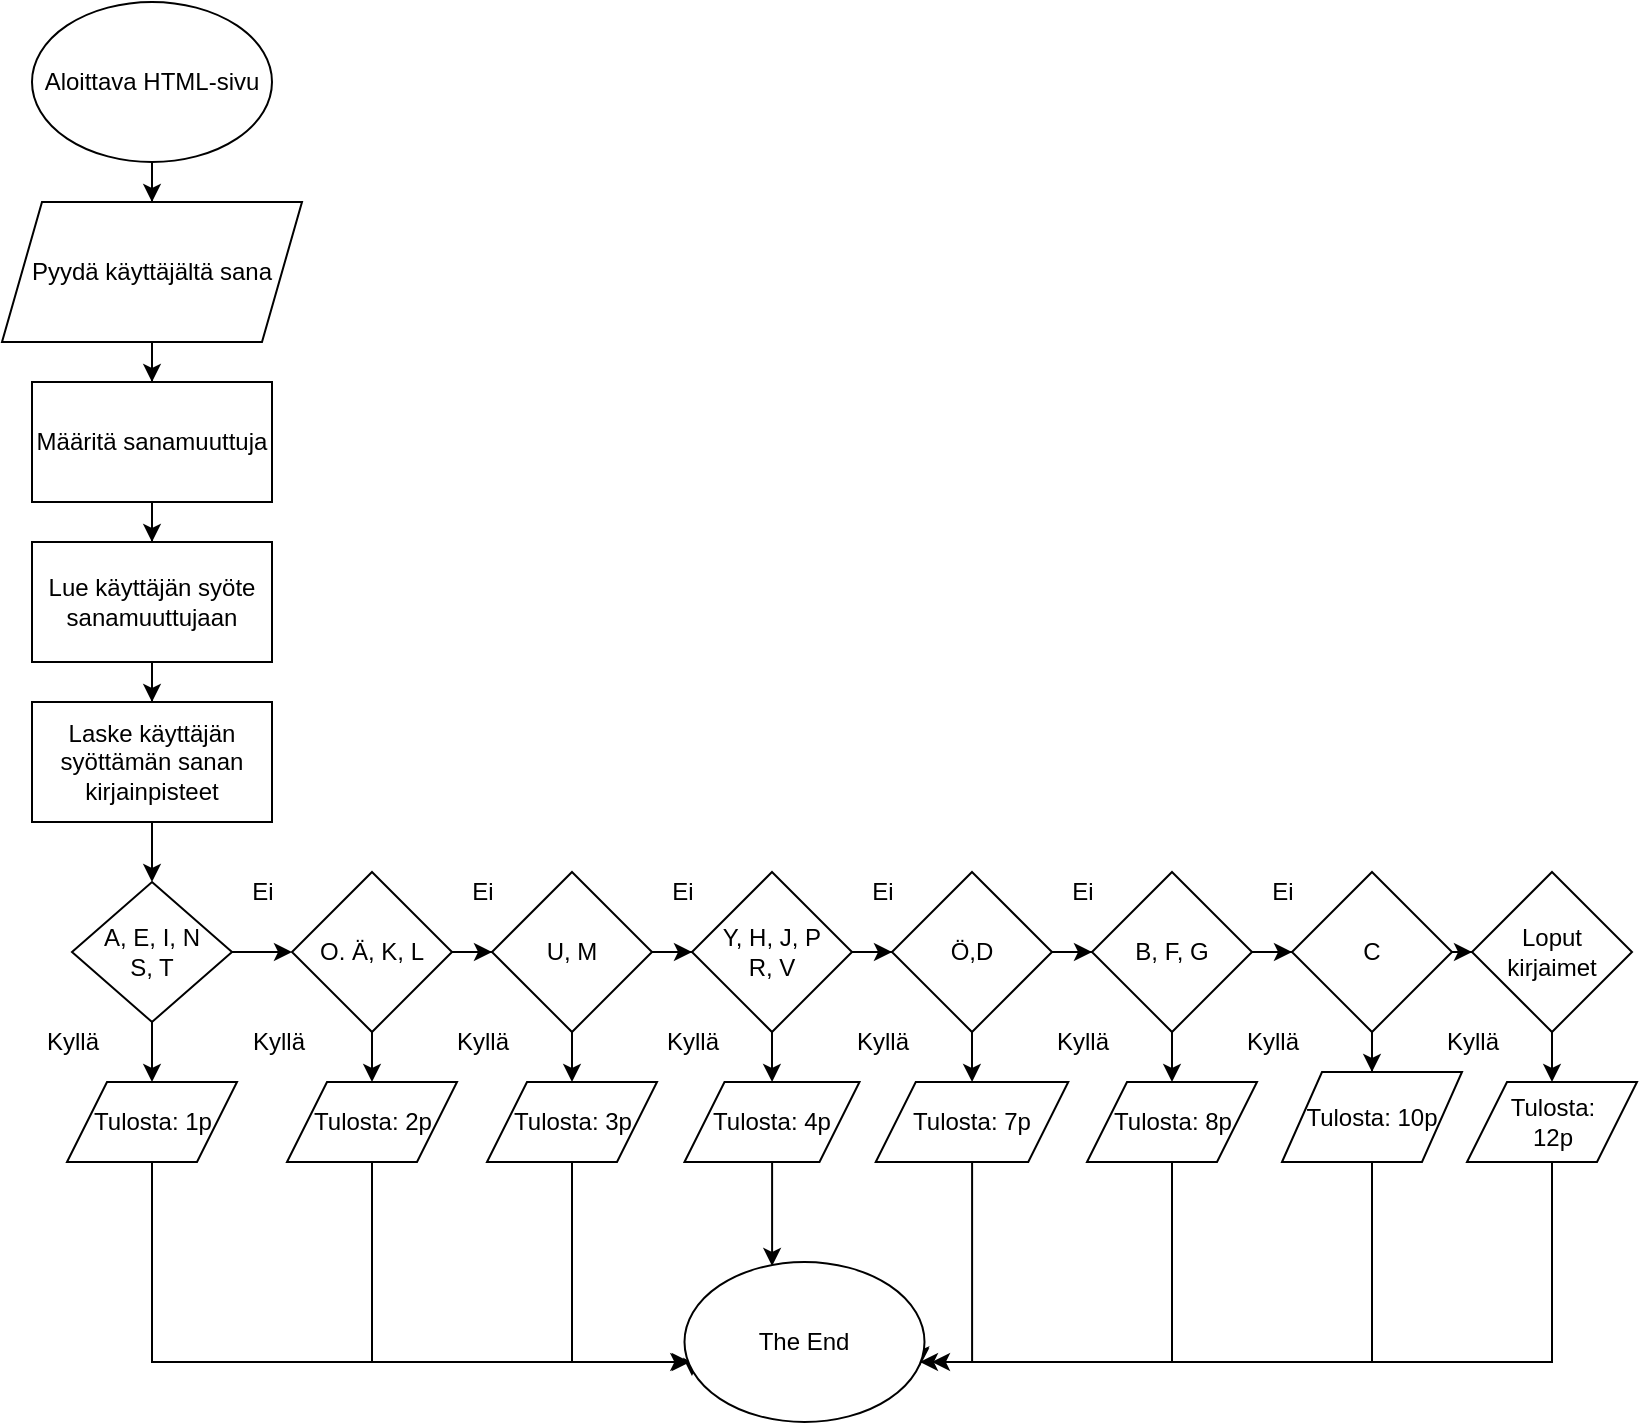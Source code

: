 <mxfile version="13.6.5" type="github"><diagram id="C5RBs43oDa-KdzZeNtuy" name="Page-1"><mxGraphModel dx="1422" dy="794" grid="1" gridSize="10" guides="1" tooltips="1" connect="1" arrows="1" fold="1" page="1" pageScale="1" pageWidth="827" pageHeight="1169" math="0" shadow="0"><root><mxCell id="WIyWlLk6GJQsqaUBKTNV-0"/><mxCell id="WIyWlLk6GJQsqaUBKTNV-1" parent="WIyWlLk6GJQsqaUBKTNV-0"/><mxCell id="wT3Ont0_XIRCGZLHPJ58-2" value="" style="edgeStyle=orthogonalEdgeStyle;rounded=0;orthogonalLoop=1;jettySize=auto;html=1;" edge="1" parent="WIyWlLk6GJQsqaUBKTNV-1" source="wT3Ont0_XIRCGZLHPJ58-0" target="wT3Ont0_XIRCGZLHPJ58-1"><mxGeometry relative="1" as="geometry"/></mxCell><mxCell id="wT3Ont0_XIRCGZLHPJ58-0" value="Aloittava HTML-sivu" style="ellipse;whiteSpace=wrap;html=1;" vertex="1" parent="WIyWlLk6GJQsqaUBKTNV-1"><mxGeometry x="30" y="30" width="120" height="80" as="geometry"/></mxCell><mxCell id="8m6Vguw8D03dR2BZ22qq-1" value="" style="edgeStyle=orthogonalEdgeStyle;rounded=0;orthogonalLoop=1;jettySize=auto;html=1;" edge="1" parent="WIyWlLk6GJQsqaUBKTNV-1" source="wT3Ont0_XIRCGZLHPJ58-1" target="8m6Vguw8D03dR2BZ22qq-0"><mxGeometry relative="1" as="geometry"/></mxCell><mxCell id="wT3Ont0_XIRCGZLHPJ58-1" value="Pyydä käyttäjältä sana" style="shape=parallelogram;perimeter=parallelogramPerimeter;whiteSpace=wrap;html=1;fixedSize=1;" vertex="1" parent="WIyWlLk6GJQsqaUBKTNV-1"><mxGeometry x="15" y="130" width="150" height="70" as="geometry"/></mxCell><mxCell id="8m6Vguw8D03dR2BZ22qq-3" value="" style="edgeStyle=orthogonalEdgeStyle;rounded=0;orthogonalLoop=1;jettySize=auto;html=1;" edge="1" parent="WIyWlLk6GJQsqaUBKTNV-1" source="8m6Vguw8D03dR2BZ22qq-0" target="8m6Vguw8D03dR2BZ22qq-2"><mxGeometry relative="1" as="geometry"/></mxCell><mxCell id="8m6Vguw8D03dR2BZ22qq-0" value="Määritä sanamuuttuja" style="whiteSpace=wrap;html=1;" vertex="1" parent="WIyWlLk6GJQsqaUBKTNV-1"><mxGeometry x="30" y="220" width="120" height="60" as="geometry"/></mxCell><mxCell id="8m6Vguw8D03dR2BZ22qq-7" value="" style="edgeStyle=orthogonalEdgeStyle;rounded=0;orthogonalLoop=1;jettySize=auto;html=1;" edge="1" parent="WIyWlLk6GJQsqaUBKTNV-1" source="8m6Vguw8D03dR2BZ22qq-2" target="8m6Vguw8D03dR2BZ22qq-6"><mxGeometry relative="1" as="geometry"/></mxCell><mxCell id="8m6Vguw8D03dR2BZ22qq-2" value="Lue käyttäjän syöte&lt;br&gt;sanamuuttujaan" style="whiteSpace=wrap;html=1;" vertex="1" parent="WIyWlLk6GJQsqaUBKTNV-1"><mxGeometry x="30" y="300" width="120" height="60" as="geometry"/></mxCell><mxCell id="8m6Vguw8D03dR2BZ22qq-9" value="" style="edgeStyle=orthogonalEdgeStyle;rounded=0;orthogonalLoop=1;jettySize=auto;html=1;" edge="1" parent="WIyWlLk6GJQsqaUBKTNV-1" source="8m6Vguw8D03dR2BZ22qq-6" target="8m6Vguw8D03dR2BZ22qq-8"><mxGeometry relative="1" as="geometry"/></mxCell><mxCell id="8m6Vguw8D03dR2BZ22qq-6" value="Laske käyttäjän syöttämän sanan&lt;br&gt;kirjainpisteet" style="whiteSpace=wrap;html=1;" vertex="1" parent="WIyWlLk6GJQsqaUBKTNV-1"><mxGeometry x="30" y="380" width="120" height="60" as="geometry"/></mxCell><mxCell id="8m6Vguw8D03dR2BZ22qq-11" value="" style="edgeStyle=orthogonalEdgeStyle;rounded=0;orthogonalLoop=1;jettySize=auto;html=1;" edge="1" parent="WIyWlLk6GJQsqaUBKTNV-1" source="8m6Vguw8D03dR2BZ22qq-8" target="8m6Vguw8D03dR2BZ22qq-10"><mxGeometry relative="1" as="geometry"/></mxCell><mxCell id="8m6Vguw8D03dR2BZ22qq-23" value="" style="edgeStyle=orthogonalEdgeStyle;rounded=0;orthogonalLoop=1;jettySize=auto;html=1;" edge="1" parent="WIyWlLk6GJQsqaUBKTNV-1" source="8m6Vguw8D03dR2BZ22qq-8" target="8m6Vguw8D03dR2BZ22qq-22"><mxGeometry relative="1" as="geometry"/></mxCell><mxCell id="8m6Vguw8D03dR2BZ22qq-8" value="A, E, I, N&lt;br&gt;S, T" style="rhombus;whiteSpace=wrap;html=1;" vertex="1" parent="WIyWlLk6GJQsqaUBKTNV-1"><mxGeometry x="50" y="470" width="80" height="70" as="geometry"/></mxCell><mxCell id="8m6Vguw8D03dR2BZ22qq-13" value="" style="edgeStyle=orthogonalEdgeStyle;rounded=0;orthogonalLoop=1;jettySize=auto;html=1;" edge="1" parent="WIyWlLk6GJQsqaUBKTNV-1" source="8m6Vguw8D03dR2BZ22qq-10" target="8m6Vguw8D03dR2BZ22qq-12"><mxGeometry relative="1" as="geometry"/></mxCell><mxCell id="8m6Vguw8D03dR2BZ22qq-36" value="" style="edgeStyle=orthogonalEdgeStyle;rounded=0;orthogonalLoop=1;jettySize=auto;html=1;" edge="1" parent="WIyWlLk6GJQsqaUBKTNV-1" source="8m6Vguw8D03dR2BZ22qq-10" target="8m6Vguw8D03dR2BZ22qq-30"><mxGeometry relative="1" as="geometry"/></mxCell><mxCell id="8m6Vguw8D03dR2BZ22qq-10" value="O. Ä, K, L" style="rhombus;whiteSpace=wrap;html=1;" vertex="1" parent="WIyWlLk6GJQsqaUBKTNV-1"><mxGeometry x="160" y="465" width="80" height="80" as="geometry"/></mxCell><mxCell id="8m6Vguw8D03dR2BZ22qq-15" value="" style="edgeStyle=orthogonalEdgeStyle;rounded=0;orthogonalLoop=1;jettySize=auto;html=1;" edge="1" parent="WIyWlLk6GJQsqaUBKTNV-1" source="8m6Vguw8D03dR2BZ22qq-12" target="8m6Vguw8D03dR2BZ22qq-14"><mxGeometry relative="1" as="geometry"/></mxCell><mxCell id="8m6Vguw8D03dR2BZ22qq-37" value="" style="edgeStyle=orthogonalEdgeStyle;rounded=0;orthogonalLoop=1;jettySize=auto;html=1;" edge="1" parent="WIyWlLk6GJQsqaUBKTNV-1" source="8m6Vguw8D03dR2BZ22qq-12" target="8m6Vguw8D03dR2BZ22qq-31"><mxGeometry relative="1" as="geometry"/></mxCell><mxCell id="8m6Vguw8D03dR2BZ22qq-12" value="U, M" style="rhombus;whiteSpace=wrap;html=1;" vertex="1" parent="WIyWlLk6GJQsqaUBKTNV-1"><mxGeometry x="260" y="465" width="80" height="80" as="geometry"/></mxCell><mxCell id="8m6Vguw8D03dR2BZ22qq-17" value="" style="edgeStyle=orthogonalEdgeStyle;rounded=0;orthogonalLoop=1;jettySize=auto;html=1;" edge="1" parent="WIyWlLk6GJQsqaUBKTNV-1" source="8m6Vguw8D03dR2BZ22qq-14" target="8m6Vguw8D03dR2BZ22qq-16"><mxGeometry relative="1" as="geometry"/></mxCell><mxCell id="8m6Vguw8D03dR2BZ22qq-38" value="" style="edgeStyle=orthogonalEdgeStyle;rounded=0;orthogonalLoop=1;jettySize=auto;html=1;" edge="1" parent="WIyWlLk6GJQsqaUBKTNV-1" source="8m6Vguw8D03dR2BZ22qq-14" target="8m6Vguw8D03dR2BZ22qq-32"><mxGeometry relative="1" as="geometry"/></mxCell><mxCell id="8m6Vguw8D03dR2BZ22qq-14" value="Y, H, J, P&lt;br&gt;R, V" style="rhombus;whiteSpace=wrap;html=1;" vertex="1" parent="WIyWlLk6GJQsqaUBKTNV-1"><mxGeometry x="360" y="465" width="80" height="80" as="geometry"/></mxCell><mxCell id="8m6Vguw8D03dR2BZ22qq-19" value="" style="edgeStyle=orthogonalEdgeStyle;rounded=0;orthogonalLoop=1;jettySize=auto;html=1;" edge="1" parent="WIyWlLk6GJQsqaUBKTNV-1" source="8m6Vguw8D03dR2BZ22qq-16" target="8m6Vguw8D03dR2BZ22qq-18"><mxGeometry relative="1" as="geometry"/></mxCell><mxCell id="8m6Vguw8D03dR2BZ22qq-39" value="" style="edgeStyle=orthogonalEdgeStyle;rounded=0;orthogonalLoop=1;jettySize=auto;html=1;" edge="1" parent="WIyWlLk6GJQsqaUBKTNV-1" source="8m6Vguw8D03dR2BZ22qq-16" target="8m6Vguw8D03dR2BZ22qq-33"><mxGeometry relative="1" as="geometry"/></mxCell><mxCell id="8m6Vguw8D03dR2BZ22qq-16" value="Ö,D" style="rhombus;whiteSpace=wrap;html=1;" vertex="1" parent="WIyWlLk6GJQsqaUBKTNV-1"><mxGeometry x="460" y="465" width="80" height="80" as="geometry"/></mxCell><mxCell id="8m6Vguw8D03dR2BZ22qq-21" value="" style="edgeStyle=orthogonalEdgeStyle;rounded=0;orthogonalLoop=1;jettySize=auto;html=1;" edge="1" parent="WIyWlLk6GJQsqaUBKTNV-1" source="8m6Vguw8D03dR2BZ22qq-18" target="8m6Vguw8D03dR2BZ22qq-20"><mxGeometry relative="1" as="geometry"/></mxCell><mxCell id="8m6Vguw8D03dR2BZ22qq-40" value="" style="edgeStyle=orthogonalEdgeStyle;rounded=0;orthogonalLoop=1;jettySize=auto;html=1;" edge="1" parent="WIyWlLk6GJQsqaUBKTNV-1" source="8m6Vguw8D03dR2BZ22qq-18" target="8m6Vguw8D03dR2BZ22qq-34"><mxGeometry relative="1" as="geometry"/></mxCell><mxCell id="8m6Vguw8D03dR2BZ22qq-18" value="B, F, G" style="rhombus;whiteSpace=wrap;html=1;" vertex="1" parent="WIyWlLk6GJQsqaUBKTNV-1"><mxGeometry x="560" y="465" width="80" height="80" as="geometry"/></mxCell><mxCell id="8m6Vguw8D03dR2BZ22qq-41" value="" style="edgeStyle=orthogonalEdgeStyle;rounded=0;orthogonalLoop=1;jettySize=auto;html=1;" edge="1" parent="WIyWlLk6GJQsqaUBKTNV-1" source="8m6Vguw8D03dR2BZ22qq-20" target="8m6Vguw8D03dR2BZ22qq-35"><mxGeometry relative="1" as="geometry"/></mxCell><mxCell id="8m6Vguw8D03dR2BZ22qq-43" value="" style="edgeStyle=orthogonalEdgeStyle;rounded=0;orthogonalLoop=1;jettySize=auto;html=1;" edge="1" parent="WIyWlLk6GJQsqaUBKTNV-1" source="8m6Vguw8D03dR2BZ22qq-20" target="8m6Vguw8D03dR2BZ22qq-42"><mxGeometry relative="1" as="geometry"/></mxCell><mxCell id="8m6Vguw8D03dR2BZ22qq-20" value="C" style="rhombus;whiteSpace=wrap;html=1;" vertex="1" parent="WIyWlLk6GJQsqaUBKTNV-1"><mxGeometry x="660" y="465" width="80" height="80" as="geometry"/></mxCell><mxCell id="8m6Vguw8D03dR2BZ22qq-55" style="edgeStyle=orthogonalEdgeStyle;rounded=0;orthogonalLoop=1;jettySize=auto;html=1;entryX=0.023;entryY=0.613;entryDx=0;entryDy=0;entryPerimeter=0;" edge="1" parent="WIyWlLk6GJQsqaUBKTNV-1" source="8m6Vguw8D03dR2BZ22qq-22" target="8m6Vguw8D03dR2BZ22qq-54"><mxGeometry relative="1" as="geometry"><mxPoint x="360" y="710" as="targetPoint"/><Array as="points"><mxPoint x="90" y="710"/></Array></mxGeometry></mxCell><mxCell id="8m6Vguw8D03dR2BZ22qq-22" value="Tulosta: 1p" style="shape=parallelogram;perimeter=parallelogramPerimeter;whiteSpace=wrap;html=1;fixedSize=1;" vertex="1" parent="WIyWlLk6GJQsqaUBKTNV-1"><mxGeometry x="47.5" y="570" width="85" height="40" as="geometry"/></mxCell><mxCell id="8m6Vguw8D03dR2BZ22qq-24" value="Ei" style="text;html=1;resizable=0;autosize=1;align=center;verticalAlign=middle;points=[];fillColor=none;strokeColor=none;rounded=0;" vertex="1" parent="WIyWlLk6GJQsqaUBKTNV-1"><mxGeometry x="130" y="465" width="30" height="20" as="geometry"/></mxCell><mxCell id="8m6Vguw8D03dR2BZ22qq-25" value="Ei" style="text;html=1;resizable=0;autosize=1;align=center;verticalAlign=middle;points=[];fillColor=none;strokeColor=none;rounded=0;" vertex="1" parent="WIyWlLk6GJQsqaUBKTNV-1"><mxGeometry x="240" y="465" width="30" height="20" as="geometry"/></mxCell><mxCell id="8m6Vguw8D03dR2BZ22qq-26" value="Ei" style="text;html=1;resizable=0;autosize=1;align=center;verticalAlign=middle;points=[];fillColor=none;strokeColor=none;rounded=0;" vertex="1" parent="WIyWlLk6GJQsqaUBKTNV-1"><mxGeometry x="340" y="465" width="30" height="20" as="geometry"/></mxCell><mxCell id="8m6Vguw8D03dR2BZ22qq-27" value="Ei" style="text;html=1;resizable=0;autosize=1;align=center;verticalAlign=middle;points=[];fillColor=none;strokeColor=none;rounded=0;" vertex="1" parent="WIyWlLk6GJQsqaUBKTNV-1"><mxGeometry x="440" y="465" width="30" height="20" as="geometry"/></mxCell><mxCell id="8m6Vguw8D03dR2BZ22qq-28" value="Ei" style="text;html=1;resizable=0;autosize=1;align=center;verticalAlign=middle;points=[];fillColor=none;strokeColor=none;rounded=0;" vertex="1" parent="WIyWlLk6GJQsqaUBKTNV-1"><mxGeometry x="540" y="465" width="30" height="20" as="geometry"/></mxCell><mxCell id="8m6Vguw8D03dR2BZ22qq-29" value="Ei" style="text;html=1;resizable=0;autosize=1;align=center;verticalAlign=middle;points=[];fillColor=none;strokeColor=none;rounded=0;" vertex="1" parent="WIyWlLk6GJQsqaUBKTNV-1"><mxGeometry x="640" y="465" width="30" height="20" as="geometry"/></mxCell><mxCell id="8m6Vguw8D03dR2BZ22qq-56" style="edgeStyle=orthogonalEdgeStyle;rounded=0;orthogonalLoop=1;jettySize=auto;html=1;entryX=0.031;entryY=0.713;entryDx=0;entryDy=0;entryPerimeter=0;" edge="1" parent="WIyWlLk6GJQsqaUBKTNV-1" source="8m6Vguw8D03dR2BZ22qq-30" target="8m6Vguw8D03dR2BZ22qq-54"><mxGeometry relative="1" as="geometry"><mxPoint x="200" y="720" as="targetPoint"/><Array as="points"><mxPoint x="200" y="710"/><mxPoint x="360" y="710"/></Array></mxGeometry></mxCell><mxCell id="8m6Vguw8D03dR2BZ22qq-30" value="Tulosta: 2p" style="shape=parallelogram;perimeter=parallelogramPerimeter;whiteSpace=wrap;html=1;fixedSize=1;" vertex="1" parent="WIyWlLk6GJQsqaUBKTNV-1"><mxGeometry x="157.5" y="570" width="85" height="40" as="geometry"/></mxCell><mxCell id="8m6Vguw8D03dR2BZ22qq-57" style="edgeStyle=orthogonalEdgeStyle;rounded=0;orthogonalLoop=1;jettySize=auto;html=1;" edge="1" parent="WIyWlLk6GJQsqaUBKTNV-1" source="8m6Vguw8D03dR2BZ22qq-31" target="8m6Vguw8D03dR2BZ22qq-54"><mxGeometry relative="1" as="geometry"><mxPoint x="300" y="710" as="targetPoint"/><Array as="points"><mxPoint x="300" y="710"/></Array></mxGeometry></mxCell><mxCell id="8m6Vguw8D03dR2BZ22qq-31" value="Tulosta: 3p" style="shape=parallelogram;perimeter=parallelogramPerimeter;whiteSpace=wrap;html=1;fixedSize=1;" vertex="1" parent="WIyWlLk6GJQsqaUBKTNV-1"><mxGeometry x="257.5" y="570" width="85" height="40" as="geometry"/></mxCell><mxCell id="8m6Vguw8D03dR2BZ22qq-60" style="edgeStyle=orthogonalEdgeStyle;rounded=0;orthogonalLoop=1;jettySize=auto;html=1;entryX=0.365;entryY=0.025;entryDx=0;entryDy=0;entryPerimeter=0;" edge="1" parent="WIyWlLk6GJQsqaUBKTNV-1" source="8m6Vguw8D03dR2BZ22qq-32" target="8m6Vguw8D03dR2BZ22qq-54"><mxGeometry relative="1" as="geometry"/></mxCell><mxCell id="8m6Vguw8D03dR2BZ22qq-32" value="Tulosta: 4p" style="shape=parallelogram;perimeter=parallelogramPerimeter;whiteSpace=wrap;html=1;fixedSize=1;" vertex="1" parent="WIyWlLk6GJQsqaUBKTNV-1"><mxGeometry x="356.25" y="570" width="87.5" height="40" as="geometry"/></mxCell><mxCell id="8m6Vguw8D03dR2BZ22qq-61" value="" style="edgeStyle=orthogonalEdgeStyle;rounded=0;orthogonalLoop=1;jettySize=auto;html=1;entryX=0.981;entryY=0.625;entryDx=0;entryDy=0;entryPerimeter=0;" edge="1" parent="WIyWlLk6GJQsqaUBKTNV-1" source="8m6Vguw8D03dR2BZ22qq-33" target="8m6Vguw8D03dR2BZ22qq-54"><mxGeometry relative="1" as="geometry"><mxPoint x="500" y="710" as="targetPoint"/><Array as="points"><mxPoint x="500" y="710"/></Array></mxGeometry></mxCell><mxCell id="8m6Vguw8D03dR2BZ22qq-33" value="Tulosta: 7p" style="shape=parallelogram;perimeter=parallelogramPerimeter;whiteSpace=wrap;html=1;fixedSize=1;" vertex="1" parent="WIyWlLk6GJQsqaUBKTNV-1"><mxGeometry x="451.88" y="570" width="96.25" height="40" as="geometry"/></mxCell><mxCell id="8m6Vguw8D03dR2BZ22qq-62" style="edgeStyle=orthogonalEdgeStyle;rounded=0;orthogonalLoop=1;jettySize=auto;html=1;entryX=0.981;entryY=0.638;entryDx=0;entryDy=0;entryPerimeter=0;" edge="1" parent="WIyWlLk6GJQsqaUBKTNV-1" source="8m6Vguw8D03dR2BZ22qq-34" target="8m6Vguw8D03dR2BZ22qq-54"><mxGeometry relative="1" as="geometry"><mxPoint x="600" y="710" as="targetPoint"/><Array as="points"><mxPoint x="600" y="710"/></Array></mxGeometry></mxCell><mxCell id="8m6Vguw8D03dR2BZ22qq-34" value="Tulosta: 8p" style="shape=parallelogram;perimeter=parallelogramPerimeter;whiteSpace=wrap;html=1;fixedSize=1;" vertex="1" parent="WIyWlLk6GJQsqaUBKTNV-1"><mxGeometry x="557.5" y="570" width="85" height="40" as="geometry"/></mxCell><mxCell id="8m6Vguw8D03dR2BZ22qq-63" style="edgeStyle=orthogonalEdgeStyle;rounded=0;orthogonalLoop=1;jettySize=auto;html=1;entryX=1.031;entryY=0.625;entryDx=0;entryDy=0;entryPerimeter=0;" edge="1" parent="WIyWlLk6GJQsqaUBKTNV-1" source="8m6Vguw8D03dR2BZ22qq-35" target="8m6Vguw8D03dR2BZ22qq-54"><mxGeometry relative="1" as="geometry"><mxPoint x="700" y="710" as="targetPoint"/><Array as="points"><mxPoint x="700" y="710"/></Array></mxGeometry></mxCell><mxCell id="8m6Vguw8D03dR2BZ22qq-35" value="Tulosta: 10p" style="shape=parallelogram;perimeter=parallelogramPerimeter;whiteSpace=wrap;html=1;fixedSize=1;" vertex="1" parent="WIyWlLk6GJQsqaUBKTNV-1"><mxGeometry x="655" y="565" width="90" height="45" as="geometry"/></mxCell><mxCell id="8m6Vguw8D03dR2BZ22qq-45" value="" style="edgeStyle=orthogonalEdgeStyle;rounded=0;orthogonalLoop=1;jettySize=auto;html=1;" edge="1" parent="WIyWlLk6GJQsqaUBKTNV-1" source="8m6Vguw8D03dR2BZ22qq-42" target="8m6Vguw8D03dR2BZ22qq-44"><mxGeometry relative="1" as="geometry"/></mxCell><mxCell id="8m6Vguw8D03dR2BZ22qq-42" value="Loput kirjaimet" style="rhombus;whiteSpace=wrap;html=1;" vertex="1" parent="WIyWlLk6GJQsqaUBKTNV-1"><mxGeometry x="750" y="465" width="80" height="80" as="geometry"/></mxCell><mxCell id="8m6Vguw8D03dR2BZ22qq-64" style="edgeStyle=orthogonalEdgeStyle;rounded=0;orthogonalLoop=1;jettySize=auto;html=1;entryX=0.981;entryY=0.65;entryDx=0;entryDy=0;entryPerimeter=0;" edge="1" parent="WIyWlLk6GJQsqaUBKTNV-1" source="8m6Vguw8D03dR2BZ22qq-44" target="8m6Vguw8D03dR2BZ22qq-54"><mxGeometry relative="1" as="geometry"><mxPoint x="790" y="710" as="targetPoint"/><Array as="points"><mxPoint x="790" y="710"/><mxPoint x="474" y="710"/></Array></mxGeometry></mxCell><mxCell id="8m6Vguw8D03dR2BZ22qq-44" value="Tulosta: &lt;br&gt;12p" style="shape=parallelogram;perimeter=parallelogramPerimeter;whiteSpace=wrap;html=1;fixedSize=1;" vertex="1" parent="WIyWlLk6GJQsqaUBKTNV-1"><mxGeometry x="747.5" y="570" width="85" height="40" as="geometry"/></mxCell><mxCell id="8m6Vguw8D03dR2BZ22qq-46" value="Kyllä" style="text;html=1;resizable=0;autosize=1;align=center;verticalAlign=middle;points=[];fillColor=none;strokeColor=none;rounded=0;" vertex="1" parent="WIyWlLk6GJQsqaUBKTNV-1"><mxGeometry x="30" y="540" width="40" height="20" as="geometry"/></mxCell><mxCell id="8m6Vguw8D03dR2BZ22qq-47" value="Kyllä" style="text;html=1;resizable=0;autosize=1;align=center;verticalAlign=middle;points=[];fillColor=none;strokeColor=none;rounded=0;" vertex="1" parent="WIyWlLk6GJQsqaUBKTNV-1"><mxGeometry x="132.5" y="540" width="40" height="20" as="geometry"/></mxCell><mxCell id="8m6Vguw8D03dR2BZ22qq-48" value="Kyllä" style="text;html=1;resizable=0;autosize=1;align=center;verticalAlign=middle;points=[];fillColor=none;strokeColor=none;rounded=0;" vertex="1" parent="WIyWlLk6GJQsqaUBKTNV-1"><mxGeometry x="235" y="540" width="40" height="20" as="geometry"/></mxCell><mxCell id="8m6Vguw8D03dR2BZ22qq-49" value="Kyllä" style="text;html=1;resizable=0;autosize=1;align=center;verticalAlign=middle;points=[];fillColor=none;strokeColor=none;rounded=0;" vertex="1" parent="WIyWlLk6GJQsqaUBKTNV-1"><mxGeometry x="340" y="540" width="40" height="20" as="geometry"/></mxCell><mxCell id="8m6Vguw8D03dR2BZ22qq-50" value="Kyllä" style="text;html=1;resizable=0;autosize=1;align=center;verticalAlign=middle;points=[];fillColor=none;strokeColor=none;rounded=0;" vertex="1" parent="WIyWlLk6GJQsqaUBKTNV-1"><mxGeometry x="435" y="540" width="40" height="20" as="geometry"/></mxCell><mxCell id="8m6Vguw8D03dR2BZ22qq-51" value="Kyllä" style="text;html=1;resizable=0;autosize=1;align=center;verticalAlign=middle;points=[];fillColor=none;strokeColor=none;rounded=0;" vertex="1" parent="WIyWlLk6GJQsqaUBKTNV-1"><mxGeometry x="535" y="540" width="40" height="20" as="geometry"/></mxCell><mxCell id="8m6Vguw8D03dR2BZ22qq-52" value="Kyllä" style="text;html=1;resizable=0;autosize=1;align=center;verticalAlign=middle;points=[];fillColor=none;strokeColor=none;rounded=0;" vertex="1" parent="WIyWlLk6GJQsqaUBKTNV-1"><mxGeometry x="630" y="540" width="40" height="20" as="geometry"/></mxCell><mxCell id="8m6Vguw8D03dR2BZ22qq-53" value="Kyllä" style="text;html=1;resizable=0;autosize=1;align=center;verticalAlign=middle;points=[];fillColor=none;strokeColor=none;rounded=0;" vertex="1" parent="WIyWlLk6GJQsqaUBKTNV-1"><mxGeometry x="730" y="540" width="40" height="20" as="geometry"/></mxCell><mxCell id="8m6Vguw8D03dR2BZ22qq-54" value="The End" style="ellipse;whiteSpace=wrap;html=1;" vertex="1" parent="WIyWlLk6GJQsqaUBKTNV-1"><mxGeometry x="356.25" y="660" width="120" height="80" as="geometry"/></mxCell></root></mxGraphModel></diagram></mxfile>